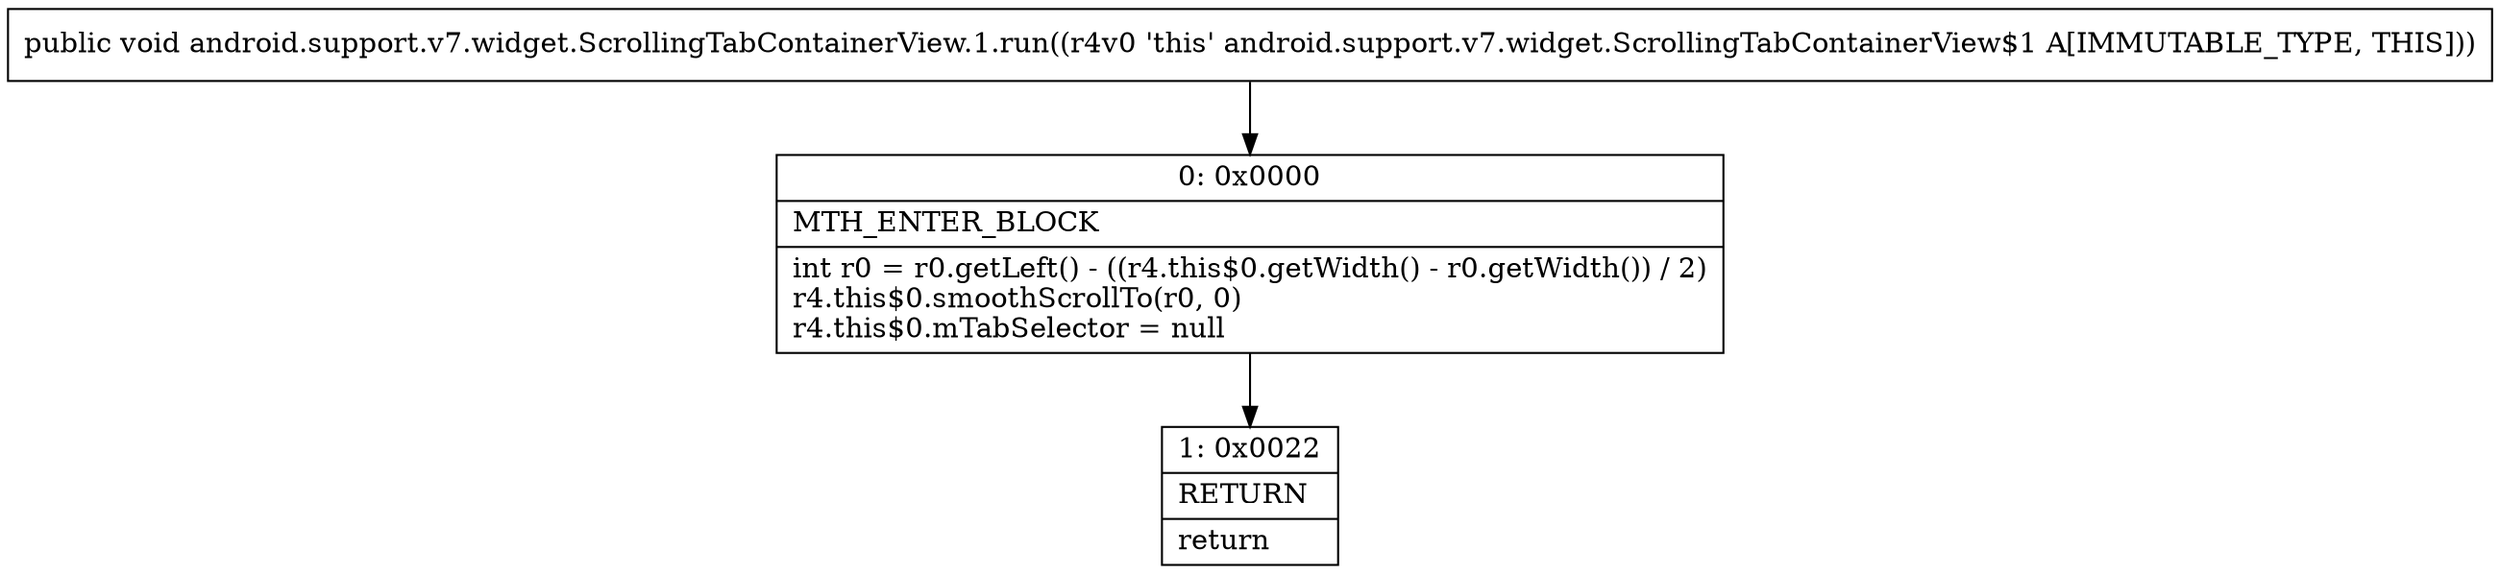 digraph "CFG forandroid.support.v7.widget.ScrollingTabContainerView.1.run()V" {
Node_0 [shape=record,label="{0\:\ 0x0000|MTH_ENTER_BLOCK\l|int r0 = r0.getLeft() \- ((r4.this$0.getWidth() \- r0.getWidth()) \/ 2)\lr4.this$0.smoothScrollTo(r0, 0)\lr4.this$0.mTabSelector = null\l}"];
Node_1 [shape=record,label="{1\:\ 0x0022|RETURN\l|return\l}"];
MethodNode[shape=record,label="{public void android.support.v7.widget.ScrollingTabContainerView.1.run((r4v0 'this' android.support.v7.widget.ScrollingTabContainerView$1 A[IMMUTABLE_TYPE, THIS])) }"];
MethodNode -> Node_0;
Node_0 -> Node_1;
}

